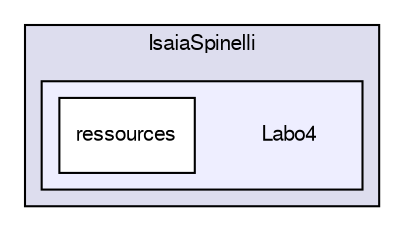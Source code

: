 digraph "Labo4" {
  compound=true
  node [ fontsize="10", fontname="FreeSans"];
  edge [ labelfontsize="10", labelfontname="FreeSans"];
  subgraph clusterdir_48391cd78af529076c75545f6360df56 {
    graph [ bgcolor="#ddddee", pencolor="black", label="IsaiaSpinelli" fontname="FreeSans", fontsize="10", URL="dir_48391cd78af529076c75545f6360df56.html"]
  subgraph clusterdir_be8d4b82f24e773268d1494f762fc575 {
    graph [ bgcolor="#eeeeff", pencolor="black", label="" URL="dir_be8d4b82f24e773268d1494f762fc575.html"];
    dir_be8d4b82f24e773268d1494f762fc575 [shape=plaintext label="Labo4"];
    dir_c6814a8a32561838891e42b9a4cebb10 [shape=box label="ressources" color="black" fillcolor="white" style="filled" URL="dir_c6814a8a32561838891e42b9a4cebb10.html"];
  }
  }
}

